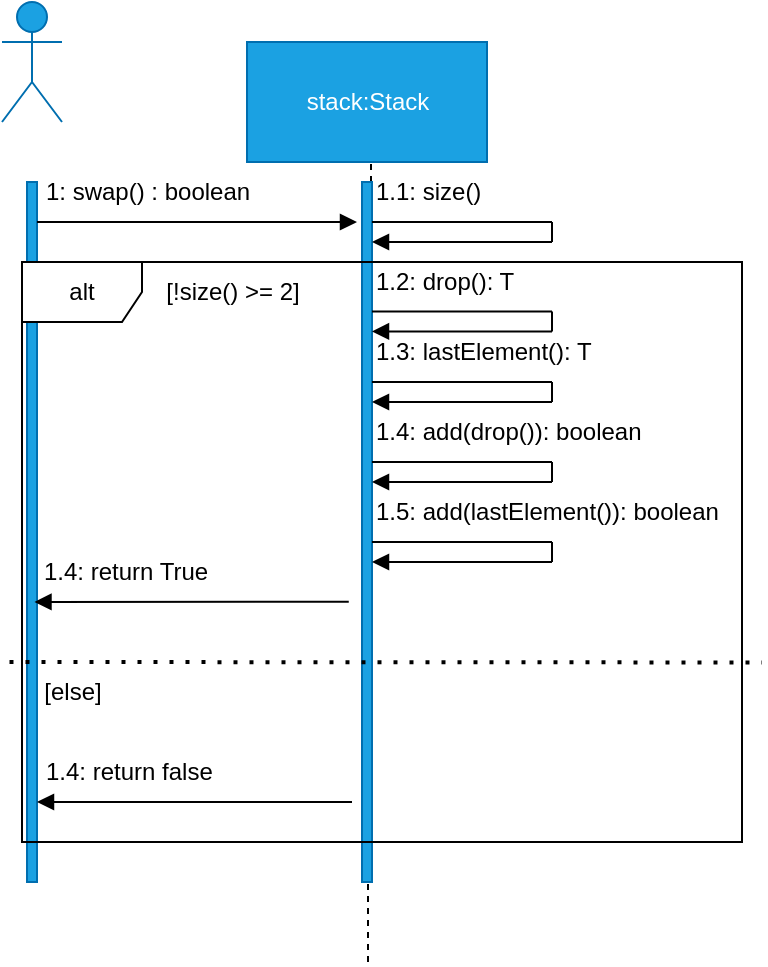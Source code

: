 <mxfile version="22.0.3" type="device">
  <diagram name="Page-1" id="vc0i_r1jFtROzJVWBVwM">
    <mxGraphModel dx="819" dy="443" grid="1" gridSize="10" guides="1" tooltips="1" connect="1" arrows="1" fold="1" page="1" pageScale="1" pageWidth="850" pageHeight="1100" math="0" shadow="0">
      <root>
        <mxCell id="0" />
        <mxCell id="1" parent="0" />
        <mxCell id="6mrJmxnGv27yCQkNZjPy-1" value="Actor" style="shape=umlActor;verticalLabelPosition=bottom;verticalAlign=top;html=1;fillColor=#1ba1e2;fontColor=#ffffff;strokeColor=#006EAF;" vertex="1" parent="1">
          <mxGeometry x="80" y="110" width="30" height="60" as="geometry" />
        </mxCell>
        <mxCell id="6mrJmxnGv27yCQkNZjPy-2" value="" style="html=1;points=[];perimeter=orthogonalPerimeter;fillColor=#1ba1e2;fontColor=#ffffff;strokeColor=#006EAF;" vertex="1" parent="1">
          <mxGeometry x="92.5" y="200" width="5" height="350" as="geometry" />
        </mxCell>
        <mxCell id="6mrJmxnGv27yCQkNZjPy-3" value="" style="html=1;verticalAlign=bottom;labelBackgroundColor=none;endArrow=block;endFill=1;" edge="1" parent="1">
          <mxGeometry width="160" relative="1" as="geometry">
            <mxPoint x="97.5" y="220" as="sourcePoint" />
            <mxPoint x="257.5" y="220" as="targetPoint" />
          </mxGeometry>
        </mxCell>
        <mxCell id="6mrJmxnGv27yCQkNZjPy-4" value="1: swap() : boolean" style="text;html=1;strokeColor=none;fillColor=none;align=left;verticalAlign=middle;whiteSpace=wrap;rounded=0;" vertex="1" parent="1">
          <mxGeometry x="100" y="190" width="160" height="30" as="geometry" />
        </mxCell>
        <mxCell id="6mrJmxnGv27yCQkNZjPy-5" value="" style="endArrow=none;dashed=1;html=1;startArrow=none;" edge="1" parent="1" source="6mrJmxnGv27yCQkNZjPy-7">
          <mxGeometry width="50" height="50" relative="1" as="geometry">
            <mxPoint x="264.5" y="730" as="sourcePoint" />
            <mxPoint x="264.5" y="190" as="targetPoint" />
          </mxGeometry>
        </mxCell>
        <mxCell id="6mrJmxnGv27yCQkNZjPy-6" value="" style="endArrow=none;dashed=1;html=1;" edge="1" parent="1" target="6mrJmxnGv27yCQkNZjPy-7">
          <mxGeometry width="50" height="50" relative="1" as="geometry">
            <mxPoint x="263" y="590" as="sourcePoint" />
            <mxPoint x="264.5" y="190" as="targetPoint" />
          </mxGeometry>
        </mxCell>
        <mxCell id="6mrJmxnGv27yCQkNZjPy-7" value="" style="html=1;points=[];perimeter=orthogonalPerimeter;fillColor=#1ba1e2;fontColor=#ffffff;strokeColor=#006EAF;" vertex="1" parent="1">
          <mxGeometry x="260" y="200" width="5" height="350" as="geometry" />
        </mxCell>
        <mxCell id="6mrJmxnGv27yCQkNZjPy-8" value="stack:Stack" style="rounded=0;whiteSpace=wrap;html=1;fillColor=#1ba1e2;fontColor=#ffffff;strokeColor=#006EAF;" vertex="1" parent="1">
          <mxGeometry x="202.5" y="130" width="120" height="60" as="geometry" />
        </mxCell>
        <mxCell id="6mrJmxnGv27yCQkNZjPy-9" value="alt" style="shape=umlFrame;whiteSpace=wrap;html=1;pointerEvents=0;" vertex="1" parent="1">
          <mxGeometry x="90" y="240" width="360" height="290" as="geometry" />
        </mxCell>
        <mxCell id="6mrJmxnGv27yCQkNZjPy-10" value="[!size() &amp;gt;= 2]" style="text;html=1;align=center;verticalAlign=middle;resizable=0;points=[];autosize=1;strokeColor=none;fillColor=none;" vertex="1" parent="1">
          <mxGeometry x="150" y="240" width="90" height="30" as="geometry" />
        </mxCell>
        <mxCell id="6mrJmxnGv27yCQkNZjPy-11" value="" style="endArrow=none;dashed=1;html=1;dashPattern=1 3;strokeWidth=2;rounded=0;" edge="1" parent="1">
          <mxGeometry width="50" height="50" relative="1" as="geometry">
            <mxPoint x="83.75" y="440.0" as="sourcePoint" />
            <mxPoint x="460" y="440.23" as="targetPoint" />
          </mxGeometry>
        </mxCell>
        <mxCell id="6mrJmxnGv27yCQkNZjPy-12" value="[else]" style="text;html=1;align=center;verticalAlign=middle;resizable=0;points=[];autosize=1;strokeColor=none;fillColor=none;" vertex="1" parent="1">
          <mxGeometry x="90" y="440" width="50" height="30" as="geometry" />
        </mxCell>
        <mxCell id="6mrJmxnGv27yCQkNZjPy-13" value="1.1: size()" style="text;html=1;strokeColor=none;fillColor=none;align=left;verticalAlign=middle;whiteSpace=wrap;rounded=0;" vertex="1" parent="1">
          <mxGeometry x="265" y="190" width="65" height="30" as="geometry" />
        </mxCell>
        <mxCell id="6mrJmxnGv27yCQkNZjPy-14" value="" style="html=1;verticalAlign=bottom;labelBackgroundColor=none;endArrow=block;endFill=1;rounded=0;" edge="1" parent="1">
          <mxGeometry width="160" relative="1" as="geometry">
            <mxPoint x="355" y="230" as="sourcePoint" />
            <mxPoint x="265.0" y="230" as="targetPoint" />
          </mxGeometry>
        </mxCell>
        <mxCell id="6mrJmxnGv27yCQkNZjPy-15" value="" style="endArrow=none;html=1;rounded=0;" edge="1" parent="1">
          <mxGeometry width="50" height="50" relative="1" as="geometry">
            <mxPoint x="265.0" y="220" as="sourcePoint" />
            <mxPoint x="355" y="220" as="targetPoint" />
          </mxGeometry>
        </mxCell>
        <mxCell id="6mrJmxnGv27yCQkNZjPy-16" value="" style="endArrow=none;html=1;rounded=0;" edge="1" parent="1">
          <mxGeometry width="50" height="50" relative="1" as="geometry">
            <mxPoint x="355" y="230" as="sourcePoint" />
            <mxPoint x="355" y="220" as="targetPoint" />
            <Array as="points" />
          </mxGeometry>
        </mxCell>
        <mxCell id="6mrJmxnGv27yCQkNZjPy-17" value="" style="html=1;verticalAlign=bottom;labelBackgroundColor=none;endArrow=block;endFill=1;rounded=0;" edge="1" parent="1">
          <mxGeometry width="160" relative="1" as="geometry">
            <mxPoint x="355" y="274.71" as="sourcePoint" />
            <mxPoint x="265.0" y="274.71" as="targetPoint" />
          </mxGeometry>
        </mxCell>
        <mxCell id="6mrJmxnGv27yCQkNZjPy-18" value="" style="endArrow=none;html=1;rounded=0;" edge="1" parent="1">
          <mxGeometry width="50" height="50" relative="1" as="geometry">
            <mxPoint x="265.0" y="264.71" as="sourcePoint" />
            <mxPoint x="355" y="264.71" as="targetPoint" />
          </mxGeometry>
        </mxCell>
        <mxCell id="6mrJmxnGv27yCQkNZjPy-19" value="" style="endArrow=none;html=1;rounded=0;" edge="1" parent="1">
          <mxGeometry width="50" height="50" relative="1" as="geometry">
            <mxPoint x="355" y="274.71" as="sourcePoint" />
            <mxPoint x="355" y="264.71" as="targetPoint" />
            <Array as="points" />
          </mxGeometry>
        </mxCell>
        <mxCell id="6mrJmxnGv27yCQkNZjPy-20" value="1.2: drop(): T" style="text;html=1;strokeColor=none;fillColor=none;align=left;verticalAlign=middle;whiteSpace=wrap;rounded=0;" vertex="1" parent="1">
          <mxGeometry x="265" y="234.71" width="75" height="30" as="geometry" />
        </mxCell>
        <mxCell id="6mrJmxnGv27yCQkNZjPy-21" value="1.4: add(drop()): boolean&amp;nbsp;" style="text;html=1;strokeColor=none;fillColor=none;align=left;verticalAlign=middle;whiteSpace=wrap;rounded=0;" vertex="1" parent="1">
          <mxGeometry x="265" y="310" width="195" height="30" as="geometry" />
        </mxCell>
        <mxCell id="6mrJmxnGv27yCQkNZjPy-22" value="" style="html=1;verticalAlign=bottom;labelBackgroundColor=none;endArrow=block;endFill=1;rounded=0;" edge="1" parent="1">
          <mxGeometry width="160" relative="1" as="geometry">
            <mxPoint x="355.0" y="350" as="sourcePoint" />
            <mxPoint x="265.0" y="350" as="targetPoint" />
          </mxGeometry>
        </mxCell>
        <mxCell id="6mrJmxnGv27yCQkNZjPy-23" value="" style="endArrow=none;html=1;rounded=0;" edge="1" parent="1">
          <mxGeometry width="50" height="50" relative="1" as="geometry">
            <mxPoint x="265.0" y="340" as="sourcePoint" />
            <mxPoint x="355.0" y="340" as="targetPoint" />
          </mxGeometry>
        </mxCell>
        <mxCell id="6mrJmxnGv27yCQkNZjPy-24" value="" style="endArrow=none;html=1;rounded=0;" edge="1" parent="1">
          <mxGeometry width="50" height="50" relative="1" as="geometry">
            <mxPoint x="355.0" y="350" as="sourcePoint" />
            <mxPoint x="355.0" y="340" as="targetPoint" />
            <Array as="points" />
          </mxGeometry>
        </mxCell>
        <mxCell id="6mrJmxnGv27yCQkNZjPy-25" value="1.4: return True" style="text;html=1;strokeColor=none;fillColor=none;align=left;verticalAlign=middle;whiteSpace=wrap;rounded=0;" vertex="1" parent="1">
          <mxGeometry x="98.75" y="380" width="195" height="30" as="geometry" />
        </mxCell>
        <mxCell id="6mrJmxnGv27yCQkNZjPy-26" value="1.4: return false" style="text;html=1;strokeColor=none;fillColor=none;align=left;verticalAlign=middle;whiteSpace=wrap;rounded=0;" vertex="1" parent="1">
          <mxGeometry x="100" y="480" width="195" height="30" as="geometry" />
        </mxCell>
        <mxCell id="6mrJmxnGv27yCQkNZjPy-27" value="" style="html=1;verticalAlign=bottom;labelBackgroundColor=none;endArrow=block;endFill=1;rounded=0;exitX=0.793;exitY=0.995;exitDx=0;exitDy=0;exitPerimeter=0;" edge="1" parent="1" source="6mrJmxnGv27yCQkNZjPy-25">
          <mxGeometry width="160" relative="1" as="geometry">
            <mxPoint x="186.25" y="410" as="sourcePoint" />
            <mxPoint x="96.25" y="410" as="targetPoint" />
          </mxGeometry>
        </mxCell>
        <mxCell id="6mrJmxnGv27yCQkNZjPy-28" value="" style="html=1;verticalAlign=bottom;labelBackgroundColor=none;endArrow=block;endFill=1;rounded=0;exitX=0.793;exitY=0.995;exitDx=0;exitDy=0;exitPerimeter=0;" edge="1" parent="1">
          <mxGeometry width="160" relative="1" as="geometry">
            <mxPoint x="255" y="510" as="sourcePoint" />
            <mxPoint x="97.5" y="510" as="targetPoint" />
          </mxGeometry>
        </mxCell>
        <mxCell id="6mrJmxnGv27yCQkNZjPy-29" value="" style="html=1;verticalAlign=bottom;labelBackgroundColor=none;endArrow=block;endFill=1;rounded=0;" edge="1" parent="1">
          <mxGeometry width="160" relative="1" as="geometry">
            <mxPoint x="355" y="310" as="sourcePoint" />
            <mxPoint x="265.0" y="310" as="targetPoint" />
          </mxGeometry>
        </mxCell>
        <mxCell id="6mrJmxnGv27yCQkNZjPy-30" value="" style="endArrow=none;html=1;rounded=0;" edge="1" parent="1">
          <mxGeometry width="50" height="50" relative="1" as="geometry">
            <mxPoint x="265.0" y="300" as="sourcePoint" />
            <mxPoint x="355" y="300" as="targetPoint" />
          </mxGeometry>
        </mxCell>
        <mxCell id="6mrJmxnGv27yCQkNZjPy-31" value="" style="endArrow=none;html=1;rounded=0;" edge="1" parent="1">
          <mxGeometry width="50" height="50" relative="1" as="geometry">
            <mxPoint x="355" y="310" as="sourcePoint" />
            <mxPoint x="355" y="300" as="targetPoint" />
            <Array as="points" />
          </mxGeometry>
        </mxCell>
        <mxCell id="6mrJmxnGv27yCQkNZjPy-32" value="1.3: lastElement(): T" style="text;html=1;strokeColor=none;fillColor=none;align=left;verticalAlign=middle;whiteSpace=wrap;rounded=0;" vertex="1" parent="1">
          <mxGeometry x="265" y="270" width="125" height="30" as="geometry" />
        </mxCell>
        <mxCell id="6mrJmxnGv27yCQkNZjPy-33" value="1.5: add(lastElement()): boolean&amp;nbsp;" style="text;html=1;strokeColor=none;fillColor=none;align=left;verticalAlign=middle;whiteSpace=wrap;rounded=0;" vertex="1" parent="1">
          <mxGeometry x="265" y="350" width="195" height="30" as="geometry" />
        </mxCell>
        <mxCell id="6mrJmxnGv27yCQkNZjPy-34" value="" style="html=1;verticalAlign=bottom;labelBackgroundColor=none;endArrow=block;endFill=1;rounded=0;" edge="1" parent="1">
          <mxGeometry width="160" relative="1" as="geometry">
            <mxPoint x="355.0" y="390" as="sourcePoint" />
            <mxPoint x="265.0" y="390" as="targetPoint" />
          </mxGeometry>
        </mxCell>
        <mxCell id="6mrJmxnGv27yCQkNZjPy-35" value="" style="endArrow=none;html=1;rounded=0;" edge="1" parent="1">
          <mxGeometry width="50" height="50" relative="1" as="geometry">
            <mxPoint x="265.0" y="380" as="sourcePoint" />
            <mxPoint x="355.0" y="380" as="targetPoint" />
          </mxGeometry>
        </mxCell>
        <mxCell id="6mrJmxnGv27yCQkNZjPy-36" value="" style="endArrow=none;html=1;rounded=0;" edge="1" parent="1">
          <mxGeometry width="50" height="50" relative="1" as="geometry">
            <mxPoint x="355.0" y="390" as="sourcePoint" />
            <mxPoint x="355.0" y="380" as="targetPoint" />
            <Array as="points" />
          </mxGeometry>
        </mxCell>
      </root>
    </mxGraphModel>
  </diagram>
</mxfile>
